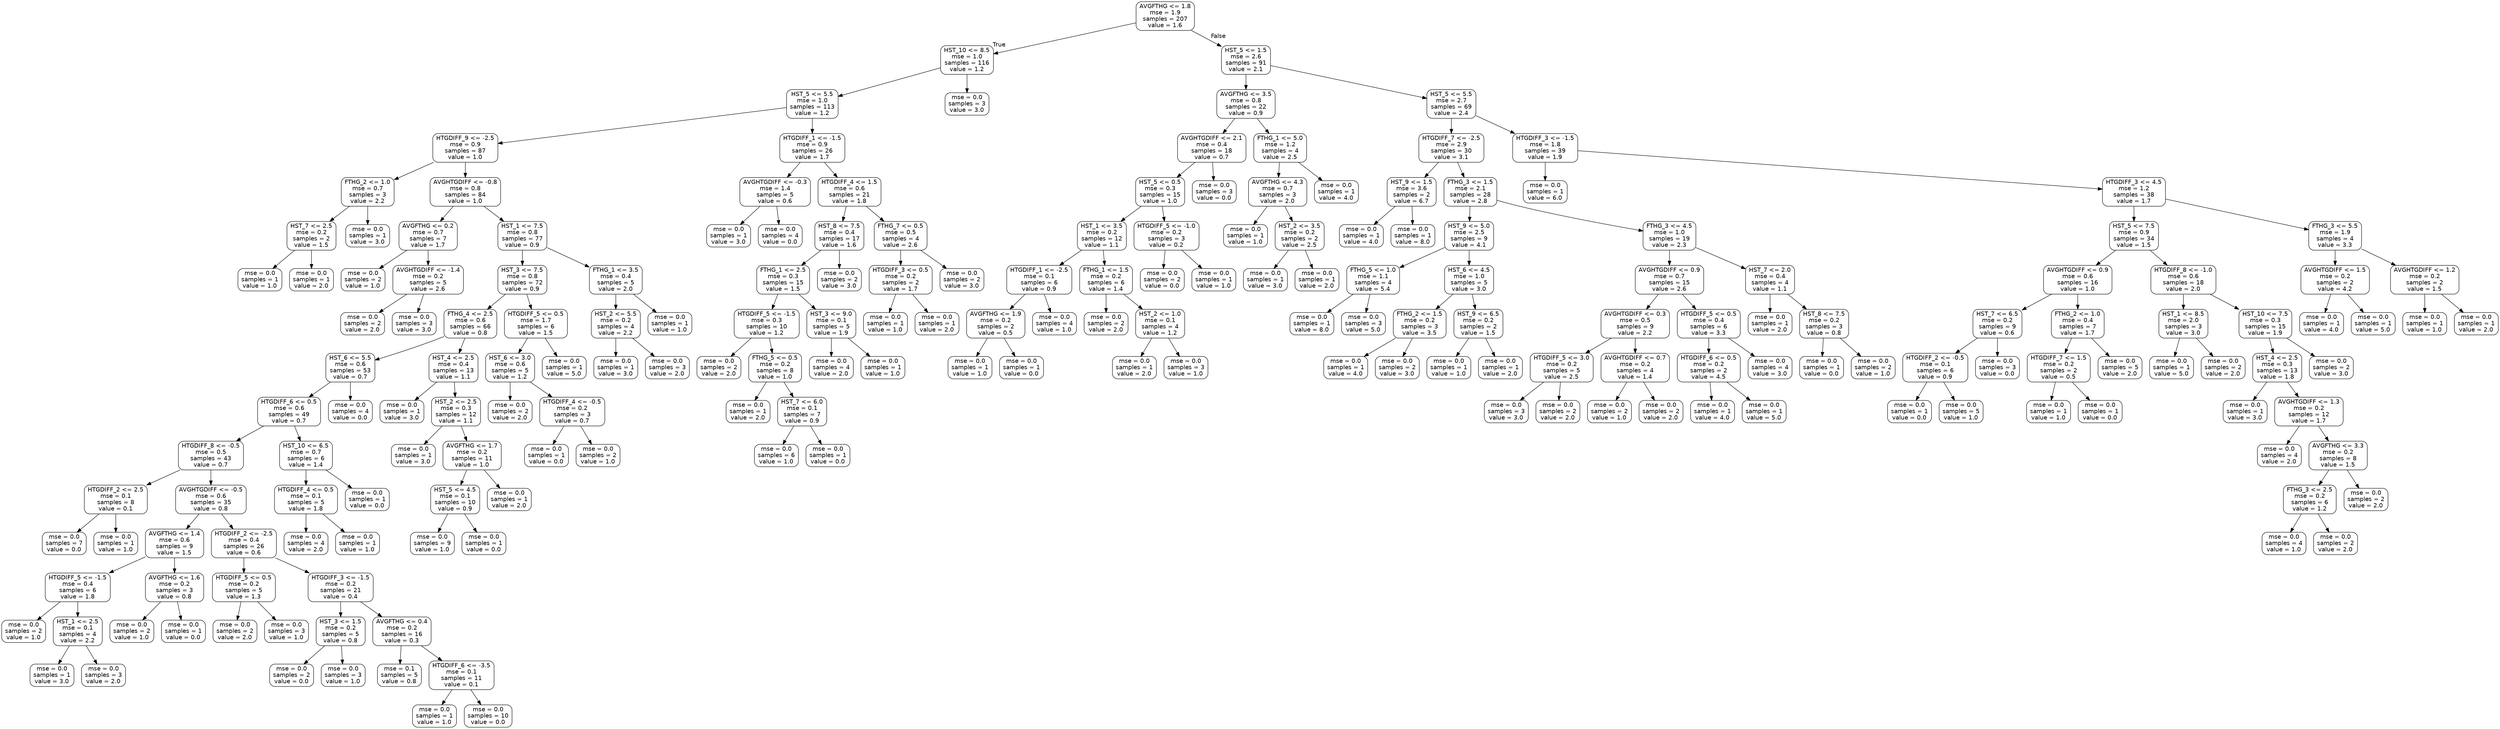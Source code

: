 digraph Tree {
node [shape=box, style="rounded", color="black", fontname=helvetica] ;
edge [fontname=helvetica] ;
0 [label="AVGFTHG <= 1.8\nmse = 1.9\nsamples = 207\nvalue = 1.6"] ;
1 [label="HST_10 <= 8.5\nmse = 1.0\nsamples = 116\nvalue = 1.2"] ;
0 -> 1 [labeldistance=2.5, labelangle=45, headlabel="True"] ;
2 [label="HST_5 <= 5.5\nmse = 1.0\nsamples = 113\nvalue = 1.2"] ;
1 -> 2 ;
3 [label="HTGDIFF_9 <= -2.5\nmse = 0.9\nsamples = 87\nvalue = 1.0"] ;
2 -> 3 ;
4 [label="FTHG_2 <= 1.0\nmse = 0.7\nsamples = 3\nvalue = 2.2"] ;
3 -> 4 ;
5 [label="HST_7 <= 2.5\nmse = 0.2\nsamples = 2\nvalue = 1.5"] ;
4 -> 5 ;
6 [label="mse = 0.0\nsamples = 1\nvalue = 1.0"] ;
5 -> 6 ;
7 [label="mse = 0.0\nsamples = 1\nvalue = 2.0"] ;
5 -> 7 ;
8 [label="mse = 0.0\nsamples = 1\nvalue = 3.0"] ;
4 -> 8 ;
9 [label="AVGHTGDIFF <= -0.8\nmse = 0.8\nsamples = 84\nvalue = 1.0"] ;
3 -> 9 ;
10 [label="AVGFTHG <= 0.2\nmse = 0.7\nsamples = 7\nvalue = 1.7"] ;
9 -> 10 ;
11 [label="mse = 0.0\nsamples = 2\nvalue = 1.0"] ;
10 -> 11 ;
12 [label="AVGHTGDIFF <= -1.4\nmse = 0.2\nsamples = 5\nvalue = 2.6"] ;
10 -> 12 ;
13 [label="mse = 0.0\nsamples = 2\nvalue = 2.0"] ;
12 -> 13 ;
14 [label="mse = 0.0\nsamples = 3\nvalue = 3.0"] ;
12 -> 14 ;
15 [label="HST_1 <= 7.5\nmse = 0.8\nsamples = 77\nvalue = 0.9"] ;
9 -> 15 ;
16 [label="HST_3 <= 7.5\nmse = 0.8\nsamples = 72\nvalue = 0.9"] ;
15 -> 16 ;
17 [label="FTHG_4 <= 2.5\nmse = 0.6\nsamples = 66\nvalue = 0.8"] ;
16 -> 17 ;
18 [label="HST_6 <= 5.5\nmse = 0.6\nsamples = 53\nvalue = 0.7"] ;
17 -> 18 ;
19 [label="HTGDIFF_6 <= 0.5\nmse = 0.6\nsamples = 49\nvalue = 0.7"] ;
18 -> 19 ;
20 [label="HTGDIFF_8 <= -0.5\nmse = 0.5\nsamples = 43\nvalue = 0.7"] ;
19 -> 20 ;
21 [label="HTGDIFF_2 <= 2.5\nmse = 0.1\nsamples = 8\nvalue = 0.1"] ;
20 -> 21 ;
22 [label="mse = 0.0\nsamples = 7\nvalue = 0.0"] ;
21 -> 22 ;
23 [label="mse = 0.0\nsamples = 1\nvalue = 1.0"] ;
21 -> 23 ;
24 [label="AVGHTGDIFF <= -0.5\nmse = 0.6\nsamples = 35\nvalue = 0.8"] ;
20 -> 24 ;
25 [label="AVGFTHG <= 1.4\nmse = 0.6\nsamples = 9\nvalue = 1.5"] ;
24 -> 25 ;
26 [label="HTGDIFF_5 <= -1.5\nmse = 0.4\nsamples = 6\nvalue = 1.8"] ;
25 -> 26 ;
27 [label="mse = 0.0\nsamples = 2\nvalue = 1.0"] ;
26 -> 27 ;
28 [label="HST_1 <= 2.5\nmse = 0.1\nsamples = 4\nvalue = 2.2"] ;
26 -> 28 ;
29 [label="mse = 0.0\nsamples = 1\nvalue = 3.0"] ;
28 -> 29 ;
30 [label="mse = 0.0\nsamples = 3\nvalue = 2.0"] ;
28 -> 30 ;
31 [label="AVGFTHG <= 1.6\nmse = 0.2\nsamples = 3\nvalue = 0.8"] ;
25 -> 31 ;
32 [label="mse = 0.0\nsamples = 2\nvalue = 1.0"] ;
31 -> 32 ;
33 [label="mse = 0.0\nsamples = 1\nvalue = 0.0"] ;
31 -> 33 ;
34 [label="HTGDIFF_2 <= -2.5\nmse = 0.4\nsamples = 26\nvalue = 0.6"] ;
24 -> 34 ;
35 [label="HTGDIFF_5 <= 0.5\nmse = 0.2\nsamples = 5\nvalue = 1.3"] ;
34 -> 35 ;
36 [label="mse = 0.0\nsamples = 2\nvalue = 2.0"] ;
35 -> 36 ;
37 [label="mse = 0.0\nsamples = 3\nvalue = 1.0"] ;
35 -> 37 ;
38 [label="HTGDIFF_3 <= -1.5\nmse = 0.2\nsamples = 21\nvalue = 0.4"] ;
34 -> 38 ;
39 [label="HST_3 <= 1.5\nmse = 0.2\nsamples = 5\nvalue = 0.8"] ;
38 -> 39 ;
40 [label="mse = 0.0\nsamples = 2\nvalue = 0.0"] ;
39 -> 40 ;
41 [label="mse = 0.0\nsamples = 3\nvalue = 1.0"] ;
39 -> 41 ;
42 [label="AVGFTHG <= 0.4\nmse = 0.2\nsamples = 16\nvalue = 0.3"] ;
38 -> 42 ;
43 [label="mse = 0.1\nsamples = 5\nvalue = 0.8"] ;
42 -> 43 ;
44 [label="HTGDIFF_6 <= -3.5\nmse = 0.1\nsamples = 11\nvalue = 0.1"] ;
42 -> 44 ;
45 [label="mse = 0.0\nsamples = 1\nvalue = 1.0"] ;
44 -> 45 ;
46 [label="mse = 0.0\nsamples = 10\nvalue = 0.0"] ;
44 -> 46 ;
47 [label="HST_10 <= 6.5\nmse = 0.7\nsamples = 6\nvalue = 1.4"] ;
19 -> 47 ;
48 [label="HTGDIFF_4 <= 0.5\nmse = 0.1\nsamples = 5\nvalue = 1.8"] ;
47 -> 48 ;
49 [label="mse = 0.0\nsamples = 4\nvalue = 2.0"] ;
48 -> 49 ;
50 [label="mse = 0.0\nsamples = 1\nvalue = 1.0"] ;
48 -> 50 ;
51 [label="mse = 0.0\nsamples = 1\nvalue = 0.0"] ;
47 -> 51 ;
52 [label="mse = 0.0\nsamples = 4\nvalue = 0.0"] ;
18 -> 52 ;
53 [label="HST_4 <= 2.5\nmse = 0.4\nsamples = 13\nvalue = 1.1"] ;
17 -> 53 ;
54 [label="mse = 0.0\nsamples = 1\nvalue = 3.0"] ;
53 -> 54 ;
55 [label="HST_2 <= 2.5\nmse = 0.3\nsamples = 12\nvalue = 1.1"] ;
53 -> 55 ;
56 [label="mse = 0.0\nsamples = 1\nvalue = 3.0"] ;
55 -> 56 ;
57 [label="AVGFTHG <= 1.7\nmse = 0.2\nsamples = 11\nvalue = 1.0"] ;
55 -> 57 ;
58 [label="HST_5 <= 4.5\nmse = 0.1\nsamples = 10\nvalue = 0.9"] ;
57 -> 58 ;
59 [label="mse = 0.0\nsamples = 9\nvalue = 1.0"] ;
58 -> 59 ;
60 [label="mse = 0.0\nsamples = 1\nvalue = 0.0"] ;
58 -> 60 ;
61 [label="mse = 0.0\nsamples = 1\nvalue = 2.0"] ;
57 -> 61 ;
62 [label="HTGDIFF_5 <= 0.5\nmse = 1.7\nsamples = 6\nvalue = 1.5"] ;
16 -> 62 ;
63 [label="HST_6 <= 3.0\nmse = 0.6\nsamples = 5\nvalue = 1.2"] ;
62 -> 63 ;
64 [label="mse = 0.0\nsamples = 2\nvalue = 2.0"] ;
63 -> 64 ;
65 [label="HTGDIFF_4 <= -0.5\nmse = 0.2\nsamples = 3\nvalue = 0.7"] ;
63 -> 65 ;
66 [label="mse = 0.0\nsamples = 1\nvalue = 0.0"] ;
65 -> 66 ;
67 [label="mse = 0.0\nsamples = 2\nvalue = 1.0"] ;
65 -> 67 ;
68 [label="mse = 0.0\nsamples = 1\nvalue = 5.0"] ;
62 -> 68 ;
69 [label="FTHG_1 <= 3.5\nmse = 0.4\nsamples = 5\nvalue = 2.0"] ;
15 -> 69 ;
70 [label="HST_2 <= 5.5\nmse = 0.2\nsamples = 4\nvalue = 2.2"] ;
69 -> 70 ;
71 [label="mse = 0.0\nsamples = 1\nvalue = 3.0"] ;
70 -> 71 ;
72 [label="mse = 0.0\nsamples = 3\nvalue = 2.0"] ;
70 -> 72 ;
73 [label="mse = 0.0\nsamples = 1\nvalue = 1.0"] ;
69 -> 73 ;
74 [label="HTGDIFF_1 <= -1.5\nmse = 0.9\nsamples = 26\nvalue = 1.7"] ;
2 -> 74 ;
75 [label="AVGHTGDIFF <= -0.3\nmse = 1.4\nsamples = 5\nvalue = 0.6"] ;
74 -> 75 ;
76 [label="mse = 0.0\nsamples = 1\nvalue = 3.0"] ;
75 -> 76 ;
77 [label="mse = 0.0\nsamples = 4\nvalue = 0.0"] ;
75 -> 77 ;
78 [label="HTGDIFF_4 <= 1.5\nmse = 0.6\nsamples = 21\nvalue = 1.8"] ;
74 -> 78 ;
79 [label="HST_8 <= 7.5\nmse = 0.4\nsamples = 17\nvalue = 1.6"] ;
78 -> 79 ;
80 [label="FTHG_1 <= 2.5\nmse = 0.3\nsamples = 15\nvalue = 1.5"] ;
79 -> 80 ;
81 [label="HTGDIFF_5 <= -1.5\nmse = 0.3\nsamples = 10\nvalue = 1.2"] ;
80 -> 81 ;
82 [label="mse = 0.0\nsamples = 2\nvalue = 2.0"] ;
81 -> 82 ;
83 [label="FTHG_5 <= 0.5\nmse = 0.2\nsamples = 8\nvalue = 1.0"] ;
81 -> 83 ;
84 [label="mse = 0.0\nsamples = 1\nvalue = 2.0"] ;
83 -> 84 ;
85 [label="HST_7 <= 6.0\nmse = 0.1\nsamples = 7\nvalue = 0.9"] ;
83 -> 85 ;
86 [label="mse = 0.0\nsamples = 6\nvalue = 1.0"] ;
85 -> 86 ;
87 [label="mse = 0.0\nsamples = 1\nvalue = 0.0"] ;
85 -> 87 ;
88 [label="HST_3 <= 9.0\nmse = 0.1\nsamples = 5\nvalue = 1.9"] ;
80 -> 88 ;
89 [label="mse = 0.0\nsamples = 4\nvalue = 2.0"] ;
88 -> 89 ;
90 [label="mse = 0.0\nsamples = 1\nvalue = 1.0"] ;
88 -> 90 ;
91 [label="mse = 0.0\nsamples = 2\nvalue = 3.0"] ;
79 -> 91 ;
92 [label="FTHG_7 <= 0.5\nmse = 0.5\nsamples = 4\nvalue = 2.6"] ;
78 -> 92 ;
93 [label="HTGDIFF_3 <= 0.5\nmse = 0.2\nsamples = 2\nvalue = 1.7"] ;
92 -> 93 ;
94 [label="mse = 0.0\nsamples = 1\nvalue = 1.0"] ;
93 -> 94 ;
95 [label="mse = 0.0\nsamples = 1\nvalue = 2.0"] ;
93 -> 95 ;
96 [label="mse = 0.0\nsamples = 2\nvalue = 3.0"] ;
92 -> 96 ;
97 [label="mse = 0.0\nsamples = 3\nvalue = 3.0"] ;
1 -> 97 ;
98 [label="HST_5 <= 1.5\nmse = 2.6\nsamples = 91\nvalue = 2.1"] ;
0 -> 98 [labeldistance=2.5, labelangle=-45, headlabel="False"] ;
99 [label="AVGFTHG <= 3.5\nmse = 0.8\nsamples = 22\nvalue = 0.9"] ;
98 -> 99 ;
100 [label="AVGHTGDIFF <= 2.1\nmse = 0.4\nsamples = 18\nvalue = 0.7"] ;
99 -> 100 ;
101 [label="HST_5 <= 0.5\nmse = 0.3\nsamples = 15\nvalue = 1.0"] ;
100 -> 101 ;
102 [label="HST_1 <= 3.5\nmse = 0.2\nsamples = 12\nvalue = 1.1"] ;
101 -> 102 ;
103 [label="HTGDIFF_1 <= -2.5\nmse = 0.1\nsamples = 6\nvalue = 0.9"] ;
102 -> 103 ;
104 [label="AVGFTHG <= 1.9\nmse = 0.2\nsamples = 2\nvalue = 0.5"] ;
103 -> 104 ;
105 [label="mse = 0.0\nsamples = 1\nvalue = 1.0"] ;
104 -> 105 ;
106 [label="mse = 0.0\nsamples = 1\nvalue = 0.0"] ;
104 -> 106 ;
107 [label="mse = 0.0\nsamples = 4\nvalue = 1.0"] ;
103 -> 107 ;
108 [label="FTHG_1 <= 1.5\nmse = 0.2\nsamples = 6\nvalue = 1.4"] ;
102 -> 108 ;
109 [label="mse = 0.0\nsamples = 2\nvalue = 2.0"] ;
108 -> 109 ;
110 [label="HST_2 <= 1.0\nmse = 0.1\nsamples = 4\nvalue = 1.2"] ;
108 -> 110 ;
111 [label="mse = 0.0\nsamples = 1\nvalue = 2.0"] ;
110 -> 111 ;
112 [label="mse = 0.0\nsamples = 3\nvalue = 1.0"] ;
110 -> 112 ;
113 [label="HTGDIFF_5 <= -1.0\nmse = 0.2\nsamples = 3\nvalue = 0.2"] ;
101 -> 113 ;
114 [label="mse = 0.0\nsamples = 2\nvalue = 0.0"] ;
113 -> 114 ;
115 [label="mse = 0.0\nsamples = 1\nvalue = 1.0"] ;
113 -> 115 ;
116 [label="mse = 0.0\nsamples = 3\nvalue = 0.0"] ;
100 -> 116 ;
117 [label="FTHG_1 <= 5.0\nmse = 1.2\nsamples = 4\nvalue = 2.5"] ;
99 -> 117 ;
118 [label="AVGFTHG <= 4.3\nmse = 0.7\nsamples = 3\nvalue = 2.0"] ;
117 -> 118 ;
119 [label="mse = 0.0\nsamples = 1\nvalue = 1.0"] ;
118 -> 119 ;
120 [label="HST_2 <= 3.5\nmse = 0.2\nsamples = 2\nvalue = 2.5"] ;
118 -> 120 ;
121 [label="mse = 0.0\nsamples = 1\nvalue = 3.0"] ;
120 -> 121 ;
122 [label="mse = 0.0\nsamples = 1\nvalue = 2.0"] ;
120 -> 122 ;
123 [label="mse = 0.0\nsamples = 1\nvalue = 4.0"] ;
117 -> 123 ;
124 [label="HST_5 <= 5.5\nmse = 2.7\nsamples = 69\nvalue = 2.4"] ;
98 -> 124 ;
125 [label="HTGDIFF_7 <= -2.5\nmse = 2.9\nsamples = 30\nvalue = 3.1"] ;
124 -> 125 ;
126 [label="HST_9 <= 1.5\nmse = 3.6\nsamples = 2\nvalue = 6.7"] ;
125 -> 126 ;
127 [label="mse = 0.0\nsamples = 1\nvalue = 4.0"] ;
126 -> 127 ;
128 [label="mse = 0.0\nsamples = 1\nvalue = 8.0"] ;
126 -> 128 ;
129 [label="FTHG_3 <= 1.5\nmse = 2.1\nsamples = 28\nvalue = 2.8"] ;
125 -> 129 ;
130 [label="HST_9 <= 5.0\nmse = 2.5\nsamples = 9\nvalue = 4.1"] ;
129 -> 130 ;
131 [label="FTHG_5 <= 1.0\nmse = 1.1\nsamples = 4\nvalue = 5.4"] ;
130 -> 131 ;
132 [label="mse = 0.0\nsamples = 1\nvalue = 8.0"] ;
131 -> 132 ;
133 [label="mse = 0.0\nsamples = 3\nvalue = 5.0"] ;
131 -> 133 ;
134 [label="HST_6 <= 4.5\nmse = 1.0\nsamples = 5\nvalue = 3.0"] ;
130 -> 134 ;
135 [label="FTHG_2 <= 1.5\nmse = 0.2\nsamples = 3\nvalue = 3.5"] ;
134 -> 135 ;
136 [label="mse = 0.0\nsamples = 1\nvalue = 4.0"] ;
135 -> 136 ;
137 [label="mse = 0.0\nsamples = 2\nvalue = 3.0"] ;
135 -> 137 ;
138 [label="HST_9 <= 6.5\nmse = 0.2\nsamples = 2\nvalue = 1.5"] ;
134 -> 138 ;
139 [label="mse = 0.0\nsamples = 1\nvalue = 1.0"] ;
138 -> 139 ;
140 [label="mse = 0.0\nsamples = 1\nvalue = 2.0"] ;
138 -> 140 ;
141 [label="FTHG_3 <= 4.5\nmse = 1.0\nsamples = 19\nvalue = 2.3"] ;
129 -> 141 ;
142 [label="AVGHTGDIFF <= 0.9\nmse = 0.7\nsamples = 15\nvalue = 2.6"] ;
141 -> 142 ;
143 [label="AVGHTGDIFF <= 0.3\nmse = 0.5\nsamples = 9\nvalue = 2.2"] ;
142 -> 143 ;
144 [label="HTGDIFF_5 <= 3.0\nmse = 0.2\nsamples = 5\nvalue = 2.5"] ;
143 -> 144 ;
145 [label="mse = 0.0\nsamples = 3\nvalue = 3.0"] ;
144 -> 145 ;
146 [label="mse = 0.0\nsamples = 2\nvalue = 2.0"] ;
144 -> 146 ;
147 [label="AVGHTGDIFF <= 0.7\nmse = 0.2\nsamples = 4\nvalue = 1.4"] ;
143 -> 147 ;
148 [label="mse = 0.0\nsamples = 2\nvalue = 1.0"] ;
147 -> 148 ;
149 [label="mse = 0.0\nsamples = 2\nvalue = 2.0"] ;
147 -> 149 ;
150 [label="HTGDIFF_5 <= 0.5\nmse = 0.4\nsamples = 6\nvalue = 3.3"] ;
142 -> 150 ;
151 [label="HTGDIFF_6 <= 0.5\nmse = 0.2\nsamples = 2\nvalue = 4.5"] ;
150 -> 151 ;
152 [label="mse = 0.0\nsamples = 1\nvalue = 4.0"] ;
151 -> 152 ;
153 [label="mse = 0.0\nsamples = 1\nvalue = 5.0"] ;
151 -> 153 ;
154 [label="mse = 0.0\nsamples = 4\nvalue = 3.0"] ;
150 -> 154 ;
155 [label="HST_7 <= 2.0\nmse = 0.4\nsamples = 4\nvalue = 1.1"] ;
141 -> 155 ;
156 [label="mse = 0.0\nsamples = 1\nvalue = 2.0"] ;
155 -> 156 ;
157 [label="HST_8 <= 7.5\nmse = 0.2\nsamples = 3\nvalue = 0.8"] ;
155 -> 157 ;
158 [label="mse = 0.0\nsamples = 1\nvalue = 0.0"] ;
157 -> 158 ;
159 [label="mse = 0.0\nsamples = 2\nvalue = 1.0"] ;
157 -> 159 ;
160 [label="HTGDIFF_3 <= -1.5\nmse = 1.8\nsamples = 39\nvalue = 1.9"] ;
124 -> 160 ;
161 [label="mse = 0.0\nsamples = 1\nvalue = 6.0"] ;
160 -> 161 ;
162 [label="HTGDIFF_3 <= 4.5\nmse = 1.2\nsamples = 38\nvalue = 1.7"] ;
160 -> 162 ;
163 [label="HST_5 <= 7.5\nmse = 0.9\nsamples = 34\nvalue = 1.5"] ;
162 -> 163 ;
164 [label="AVGHTGDIFF <= 0.9\nmse = 0.6\nsamples = 16\nvalue = 1.0"] ;
163 -> 164 ;
165 [label="HST_7 <= 6.5\nmse = 0.2\nsamples = 9\nvalue = 0.6"] ;
164 -> 165 ;
166 [label="HTGDIFF_2 <= -0.5\nmse = 0.1\nsamples = 6\nvalue = 0.9"] ;
165 -> 166 ;
167 [label="mse = 0.0\nsamples = 1\nvalue = 0.0"] ;
166 -> 167 ;
168 [label="mse = 0.0\nsamples = 5\nvalue = 1.0"] ;
166 -> 168 ;
169 [label="mse = 0.0\nsamples = 3\nvalue = 0.0"] ;
165 -> 169 ;
170 [label="FTHG_2 <= 1.0\nmse = 0.4\nsamples = 7\nvalue = 1.7"] ;
164 -> 170 ;
171 [label="HTGDIFF_7 <= 1.5\nmse = 0.2\nsamples = 2\nvalue = 0.5"] ;
170 -> 171 ;
172 [label="mse = 0.0\nsamples = 1\nvalue = 1.0"] ;
171 -> 172 ;
173 [label="mse = 0.0\nsamples = 1\nvalue = 0.0"] ;
171 -> 173 ;
174 [label="mse = 0.0\nsamples = 5\nvalue = 2.0"] ;
170 -> 174 ;
175 [label="HTGDIFF_8 <= -1.0\nmse = 0.6\nsamples = 18\nvalue = 2.0"] ;
163 -> 175 ;
176 [label="HST_1 <= 8.5\nmse = 2.0\nsamples = 3\nvalue = 3.0"] ;
175 -> 176 ;
177 [label="mse = 0.0\nsamples = 1\nvalue = 5.0"] ;
176 -> 177 ;
178 [label="mse = 0.0\nsamples = 2\nvalue = 2.0"] ;
176 -> 178 ;
179 [label="HST_10 <= 7.5\nmse = 0.3\nsamples = 15\nvalue = 1.9"] ;
175 -> 179 ;
180 [label="HST_4 <= 2.5\nmse = 0.3\nsamples = 13\nvalue = 1.8"] ;
179 -> 180 ;
181 [label="mse = 0.0\nsamples = 1\nvalue = 3.0"] ;
180 -> 181 ;
182 [label="AVGHTGDIFF <= 1.3\nmse = 0.2\nsamples = 12\nvalue = 1.7"] ;
180 -> 182 ;
183 [label="mse = 0.0\nsamples = 4\nvalue = 2.0"] ;
182 -> 183 ;
184 [label="AVGFTHG <= 3.3\nmse = 0.2\nsamples = 8\nvalue = 1.5"] ;
182 -> 184 ;
185 [label="FTHG_3 <= 2.5\nmse = 0.2\nsamples = 6\nvalue = 1.2"] ;
184 -> 185 ;
186 [label="mse = 0.0\nsamples = 4\nvalue = 1.0"] ;
185 -> 186 ;
187 [label="mse = 0.0\nsamples = 2\nvalue = 2.0"] ;
185 -> 187 ;
188 [label="mse = 0.0\nsamples = 2\nvalue = 2.0"] ;
184 -> 188 ;
189 [label="mse = 0.0\nsamples = 2\nvalue = 3.0"] ;
179 -> 189 ;
190 [label="FTHG_3 <= 5.5\nmse = 1.9\nsamples = 4\nvalue = 3.3"] ;
162 -> 190 ;
191 [label="AVGHTGDIFF <= 1.5\nmse = 0.2\nsamples = 2\nvalue = 4.2"] ;
190 -> 191 ;
192 [label="mse = 0.0\nsamples = 1\nvalue = 4.0"] ;
191 -> 192 ;
193 [label="mse = 0.0\nsamples = 1\nvalue = 5.0"] ;
191 -> 193 ;
194 [label="AVGHTGDIFF <= 1.2\nmse = 0.2\nsamples = 2\nvalue = 1.5"] ;
190 -> 194 ;
195 [label="mse = 0.0\nsamples = 1\nvalue = 1.0"] ;
194 -> 195 ;
196 [label="mse = 0.0\nsamples = 1\nvalue = 2.0"] ;
194 -> 196 ;
}